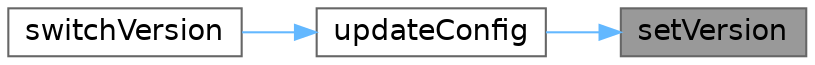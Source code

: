 digraph "setVersion"
{
 // LATEX_PDF_SIZE
  bgcolor="transparent";
  edge [fontname=Helvetica,fontsize=14,labelfontname=Helvetica,labelfontsize=14];
  node [fontname=Helvetica,fontsize=14,shape=box,height=0.2,width=0.4];
  rankdir="RL";
  Node1 [id="Node000001",label="setVersion",height=0.2,width=0.4,color="gray40", fillcolor="grey60", style="filled", fontcolor="black",tooltip=" "];
  Node1 -> Node2 [id="edge1_Node000001_Node000002",dir="back",color="steelblue1",style="solid",tooltip=" "];
  Node2 [id="Node000002",label="updateConfig",height=0.2,width=0.4,color="grey40", fillcolor="white", style="filled",URL="$dc/db3/classBinPhp.html#a4ca4942bd159e981d98bae05e134855d",tooltip=" "];
  Node2 -> Node3 [id="edge2_Node000002_Node000003",dir="back",color="steelblue1",style="solid",tooltip=" "];
  Node3 [id="Node000003",label="switchVersion",height=0.2,width=0.4,color="grey40", fillcolor="white", style="filled",URL="$dc/db3/classBinPhp.html#a5f33c33705dd268ad4799ceeacc8eec3",tooltip=" "];
}

